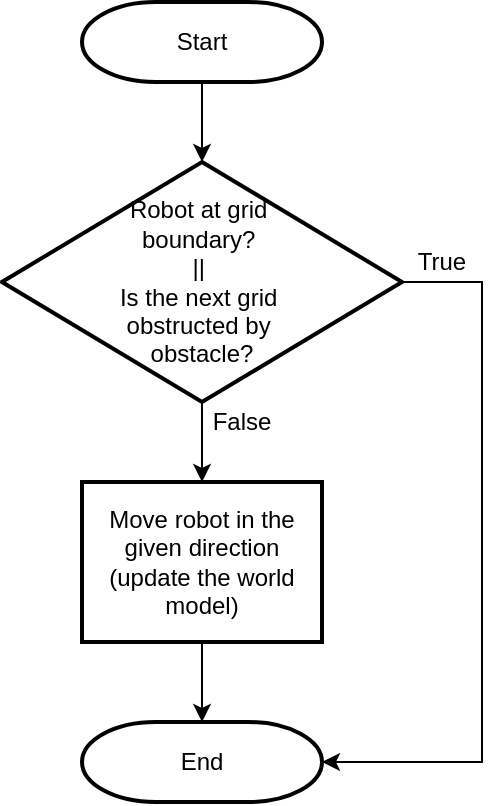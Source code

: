 <mxfile version="13.10.0" type="device"><diagram id="C5RBs43oDa-KdzZeNtuy" name="Page-1"><mxGraphModel dx="946" dy="441" grid="1" gridSize="10" guides="1" tooltips="1" connect="1" arrows="1" fold="1" page="1" pageScale="1" pageWidth="827" pageHeight="1169" math="0" shadow="0"><root><mxCell id="WIyWlLk6GJQsqaUBKTNV-0"/><mxCell id="WIyWlLk6GJQsqaUBKTNV-1" parent="WIyWlLk6GJQsqaUBKTNV-0"/><mxCell id="lp3pfXXNHlSla1aEP2tO-4" value="" style="edgeStyle=orthogonalEdgeStyle;rounded=0;orthogonalLoop=1;jettySize=auto;html=1;" edge="1" parent="WIyWlLk6GJQsqaUBKTNV-1" source="lp3pfXXNHlSla1aEP2tO-0" target="lp3pfXXNHlSla1aEP2tO-3"><mxGeometry relative="1" as="geometry"/></mxCell><mxCell id="lp3pfXXNHlSla1aEP2tO-0" value="Start" style="strokeWidth=2;html=1;shape=mxgraph.flowchart.terminator;whiteSpace=wrap;" vertex="1" parent="WIyWlLk6GJQsqaUBKTNV-1"><mxGeometry x="360" y="40" width="120" height="40" as="geometry"/></mxCell><mxCell id="lp3pfXXNHlSla1aEP2tO-6" value="" style="edgeStyle=orthogonalEdgeStyle;rounded=0;orthogonalLoop=1;jettySize=auto;html=1;" edge="1" parent="WIyWlLk6GJQsqaUBKTNV-1" source="lp3pfXXNHlSla1aEP2tO-3" target="lp3pfXXNHlSla1aEP2tO-5"><mxGeometry relative="1" as="geometry"/></mxCell><mxCell id="lp3pfXXNHlSla1aEP2tO-10" style="edgeStyle=orthogonalEdgeStyle;rounded=0;orthogonalLoop=1;jettySize=auto;html=1;entryX=1;entryY=0.5;entryDx=0;entryDy=0;entryPerimeter=0;" edge="1" parent="WIyWlLk6GJQsqaUBKTNV-1" source="lp3pfXXNHlSla1aEP2tO-3" target="lp3pfXXNHlSla1aEP2tO-7"><mxGeometry relative="1" as="geometry"><Array as="points"><mxPoint x="560" y="180"/><mxPoint x="560" y="420"/></Array></mxGeometry></mxCell><mxCell id="lp3pfXXNHlSla1aEP2tO-3" value="&lt;span&gt;Robot at grid&amp;nbsp;&lt;/span&gt;&lt;br&gt;&lt;span&gt;boundary?&amp;nbsp;&lt;/span&gt;&lt;br&gt;&lt;span&gt;||&amp;nbsp;&lt;/span&gt;&lt;br&gt;&lt;span&gt;Is the next grid&amp;nbsp;&lt;/span&gt;&lt;br&gt;&lt;span&gt;obstructed by&amp;nbsp;&lt;/span&gt;&lt;br&gt;&lt;span&gt;obstacle?&lt;/span&gt;" style="rhombus;whiteSpace=wrap;html=1;strokeWidth=2;" vertex="1" parent="WIyWlLk6GJQsqaUBKTNV-1"><mxGeometry x="320" y="120" width="200" height="120" as="geometry"/></mxCell><mxCell id="lp3pfXXNHlSla1aEP2tO-8" value="" style="edgeStyle=orthogonalEdgeStyle;rounded=0;orthogonalLoop=1;jettySize=auto;html=1;" edge="1" parent="WIyWlLk6GJQsqaUBKTNV-1" source="lp3pfXXNHlSla1aEP2tO-5" target="lp3pfXXNHlSla1aEP2tO-7"><mxGeometry relative="1" as="geometry"/></mxCell><mxCell id="lp3pfXXNHlSla1aEP2tO-5" value="Move robot in the given direction (update the world model)" style="whiteSpace=wrap;html=1;strokeWidth=2;" vertex="1" parent="WIyWlLk6GJQsqaUBKTNV-1"><mxGeometry x="360" y="280" width="120" height="80" as="geometry"/></mxCell><mxCell id="lp3pfXXNHlSla1aEP2tO-7" value="End" style="strokeWidth=2;html=1;shape=mxgraph.flowchart.terminator;whiteSpace=wrap;" vertex="1" parent="WIyWlLk6GJQsqaUBKTNV-1"><mxGeometry x="360" y="400" width="120" height="40" as="geometry"/></mxCell><mxCell id="lp3pfXXNHlSla1aEP2tO-9" value="False" style="text;html=1;strokeColor=none;fillColor=none;align=center;verticalAlign=middle;whiteSpace=wrap;rounded=0;" vertex="1" parent="WIyWlLk6GJQsqaUBKTNV-1"><mxGeometry x="420" y="240" width="40" height="20" as="geometry"/></mxCell><mxCell id="lp3pfXXNHlSla1aEP2tO-11" value="True" style="text;html=1;strokeColor=none;fillColor=none;align=center;verticalAlign=middle;whiteSpace=wrap;rounded=0;" vertex="1" parent="WIyWlLk6GJQsqaUBKTNV-1"><mxGeometry x="520" y="160" width="40" height="20" as="geometry"/></mxCell></root></mxGraphModel></diagram></mxfile>